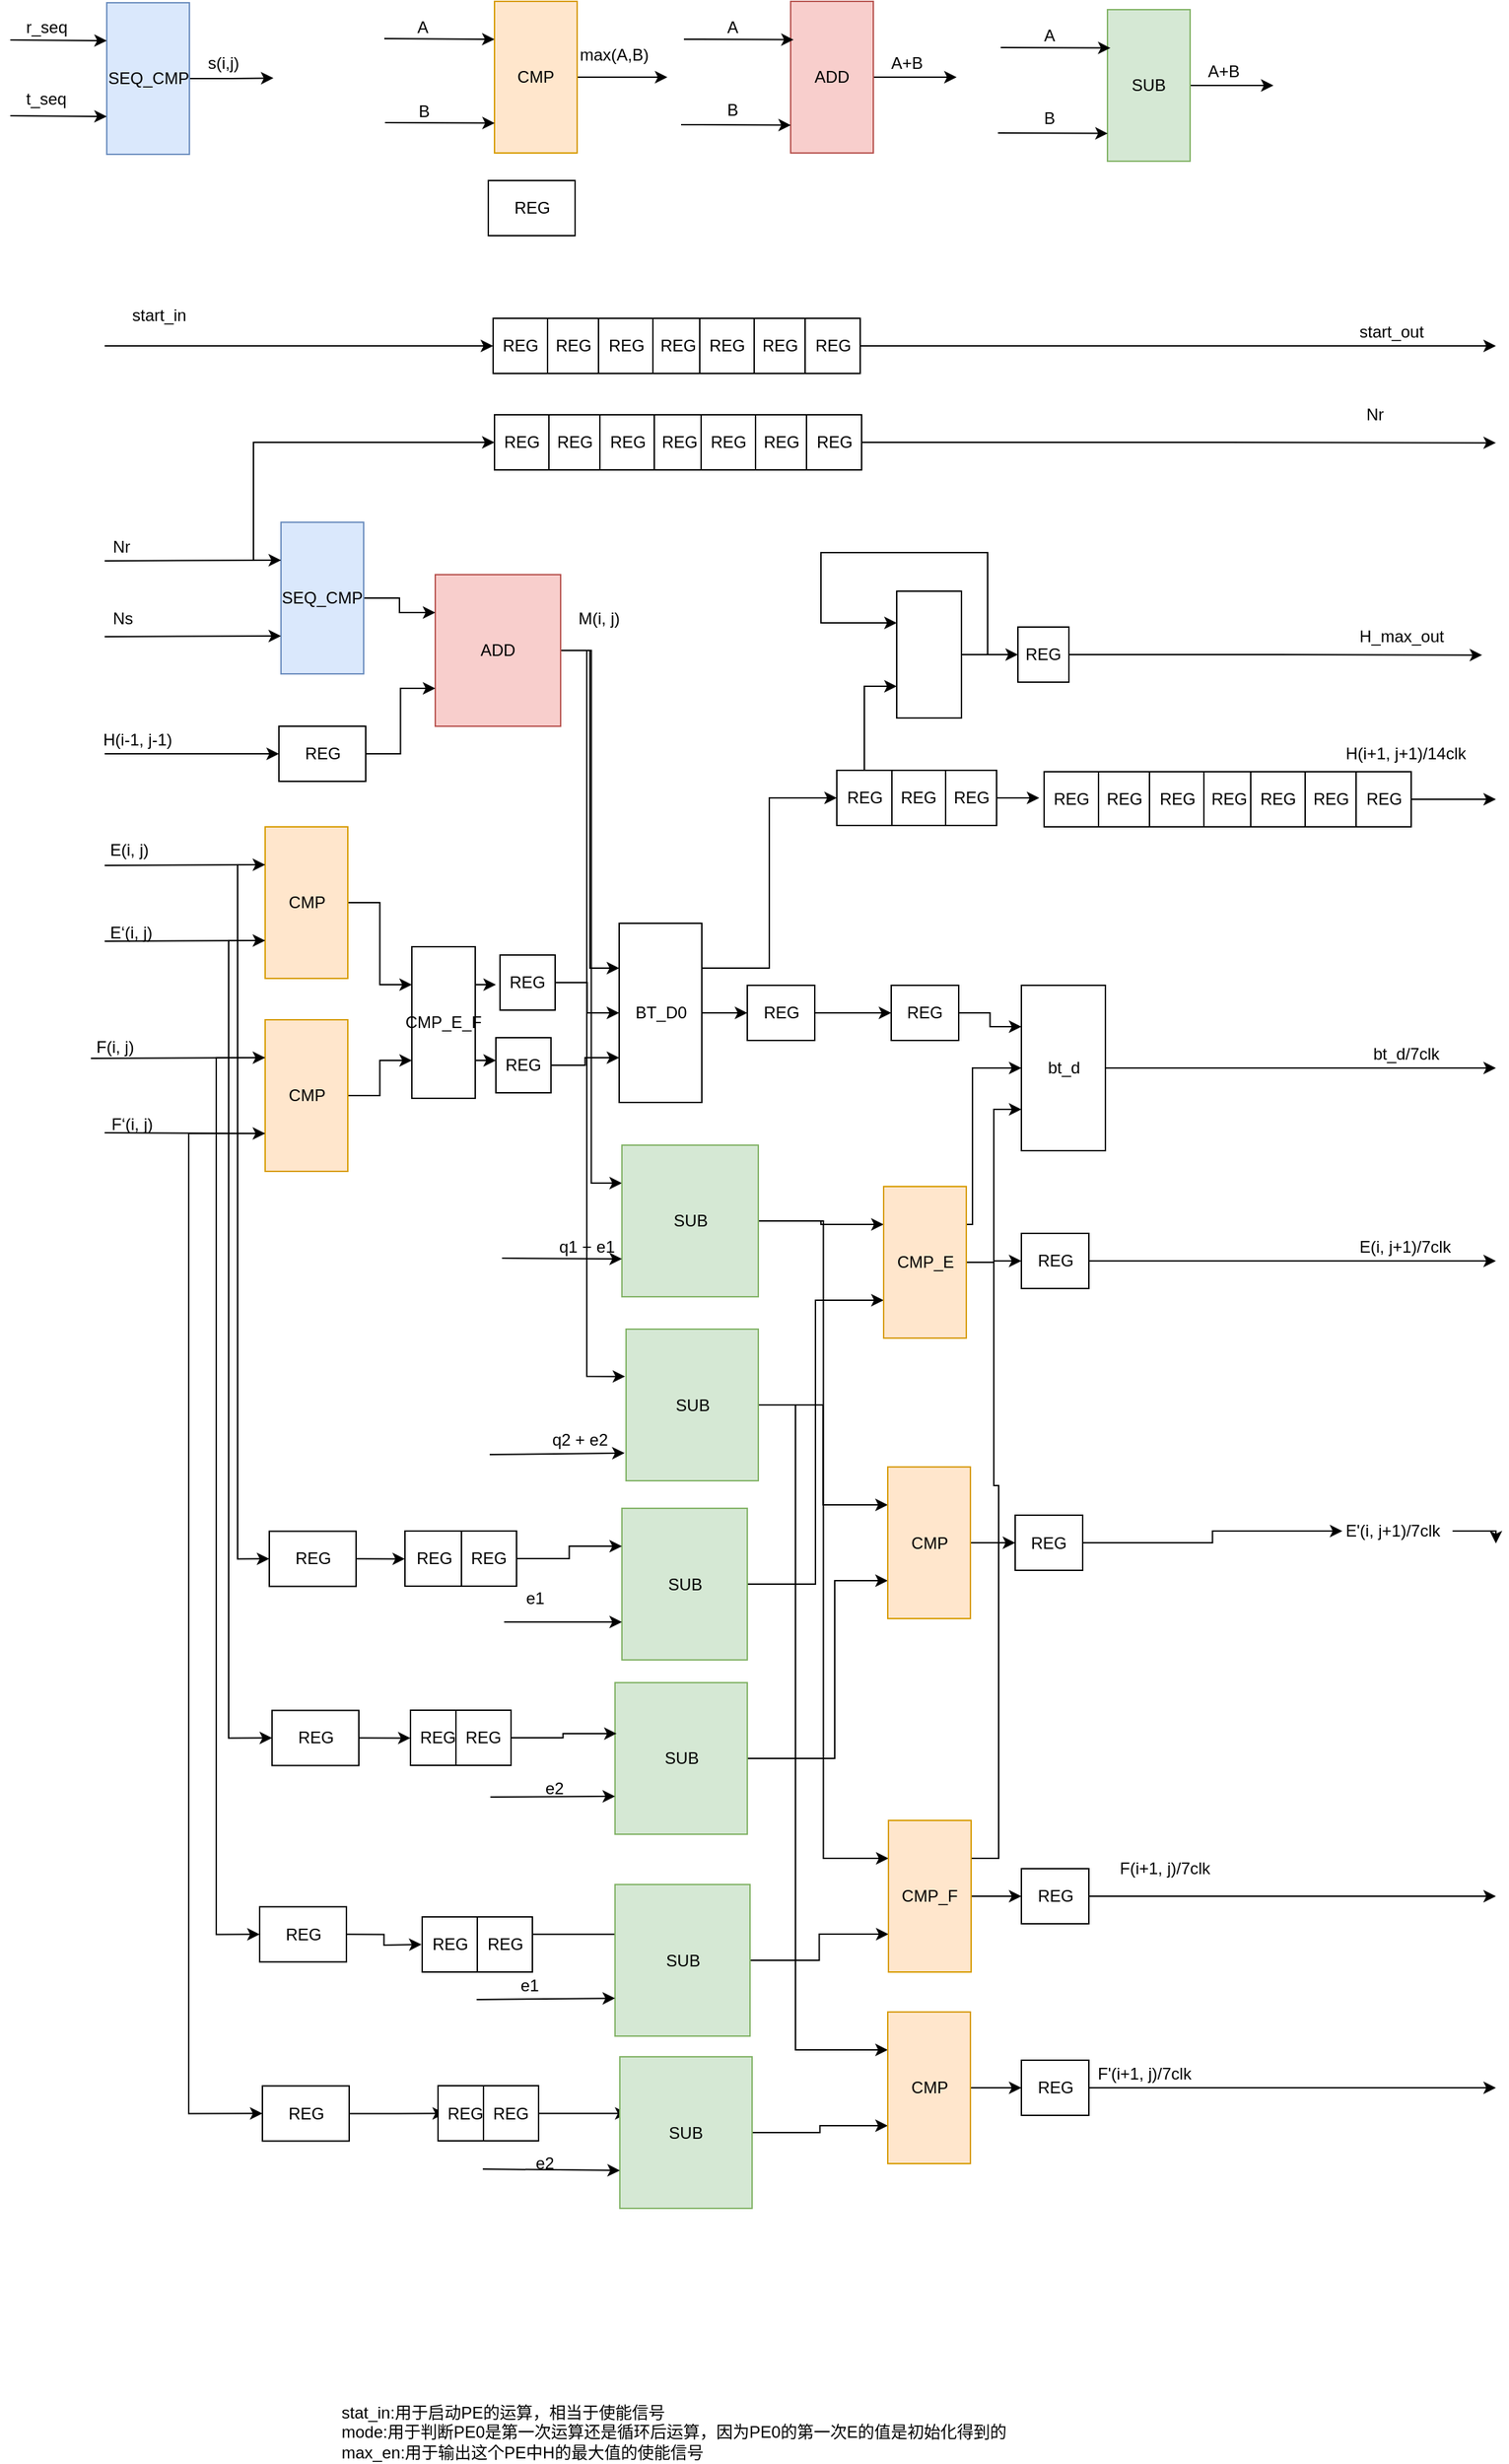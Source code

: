 <mxfile version="10.9.5" type="github"><diagram id="f6wt0uaQSl7KinPUnvBP" name="Page-1"><mxGraphModel dx="3932" dy="3594" grid="1" gridSize="10" guides="1" tooltips="1" connect="1" arrows="1" fold="1" page="1" pageScale="1" pageWidth="850" pageHeight="1100" math="0" shadow="0"><root><mxCell id="0"/><mxCell id="1" parent="0"/><mxCell id="13GFsV9IAtMiXshPnThF-38" style="edgeStyle=orthogonalEdgeStyle;rounded=0;orthogonalLoop=1;jettySize=auto;html=1;exitX=1;exitY=0.5;exitDx=0;exitDy=0;" parent="1" source="13GFsV9IAtMiXshPnThF-1" edge="1"><mxGeometry relative="1" as="geometry"><mxPoint x="-37.5" y="-1784.333" as="targetPoint"/></mxGeometry></mxCell><mxCell id="13GFsV9IAtMiXshPnThF-1" value="SEQ_CMP" style="rounded=0;whiteSpace=wrap;html=1;fillColor=#dae8fc;strokeColor=#6c8ebf;" parent="1" vertex="1"><mxGeometry x="-158.5" y="-1839" width="60" height="110" as="geometry"/></mxCell><mxCell id="13GFsV9IAtMiXshPnThF-22" style="edgeStyle=orthogonalEdgeStyle;rounded=0;orthogonalLoop=1;jettySize=auto;html=1;exitX=1;exitY=0.5;exitDx=0;exitDy=0;" parent="1" source="13GFsV9IAtMiXshPnThF-2" edge="1"><mxGeometry relative="1" as="geometry"><mxPoint x="248.5" y="-1785" as="targetPoint"/></mxGeometry></mxCell><mxCell id="13GFsV9IAtMiXshPnThF-2" value="CMP" style="rounded=0;whiteSpace=wrap;html=1;fillColor=#ffe6cc;strokeColor=#d79b00;" parent="1" vertex="1"><mxGeometry x="123" y="-1840" width="60" height="110" as="geometry"/></mxCell><mxCell id="13GFsV9IAtMiXshPnThF-29" style="edgeStyle=orthogonalEdgeStyle;rounded=0;orthogonalLoop=1;jettySize=auto;html=1;exitX=1;exitY=0.5;exitDx=0;exitDy=0;" parent="1" source="13GFsV9IAtMiXshPnThF-4" edge="1"><mxGeometry relative="1" as="geometry"><mxPoint x="458.5" y="-1785" as="targetPoint"/></mxGeometry></mxCell><mxCell id="13GFsV9IAtMiXshPnThF-4" value="ADD" style="rounded=0;whiteSpace=wrap;html=1;fillColor=#f8cecc;strokeColor=#b85450;" parent="1" vertex="1"><mxGeometry x="338" y="-1840" width="60" height="110" as="geometry"/></mxCell><mxCell id="13GFsV9IAtMiXshPnThF-8" value="t_seq" style="text;html=1;resizable=0;points=[];autosize=1;align=left;verticalAlign=top;spacingTop=-4;" parent="1" vertex="1"><mxGeometry x="-219" y="-1779" width="40" height="20" as="geometry"/></mxCell><mxCell id="13GFsV9IAtMiXshPnThF-10" value="" style="endArrow=classic;html=1;entryX=0;entryY=0.75;entryDx=0;entryDy=0;" parent="1" target="13GFsV9IAtMiXshPnThF-1" edge="1"><mxGeometry width="50" height="50" relative="1" as="geometry"><mxPoint x="-228.5" y="-1757" as="sourcePoint"/><mxPoint x="-248.5" y="-1759" as="targetPoint"/></mxGeometry></mxCell><mxCell id="13GFsV9IAtMiXshPnThF-11" value="" style="endArrow=classic;html=1;entryX=0;entryY=0.25;entryDx=0;entryDy=0;" parent="1" target="13GFsV9IAtMiXshPnThF-1" edge="1"><mxGeometry width="50" height="50" relative="1" as="geometry"><mxPoint x="-228.5" y="-1812" as="sourcePoint"/><mxPoint x="-248.5" y="-1859" as="targetPoint"/></mxGeometry></mxCell><mxCell id="13GFsV9IAtMiXshPnThF-12" value="r_seq" style="text;html=1;resizable=0;points=[];autosize=1;align=left;verticalAlign=top;spacingTop=-4;" parent="1" vertex="1"><mxGeometry x="-219" y="-1831" width="50" height="20" as="geometry"/></mxCell><mxCell id="13GFsV9IAtMiXshPnThF-15" value="s(i,j)" style="text;html=1;resizable=0;points=[];autosize=1;align=left;verticalAlign=top;spacingTop=-4;" parent="1" vertex="1"><mxGeometry x="-87.5" y="-1805" width="40" height="20" as="geometry"/></mxCell><mxCell id="13GFsV9IAtMiXshPnThF-16" value="" style="endArrow=classic;html=1;entryX=0;entryY=0.25;entryDx=0;entryDy=0;" parent="1" target="13GFsV9IAtMiXshPnThF-2" edge="1"><mxGeometry width="50" height="50" relative="1" as="geometry"><mxPoint x="43" y="-1813" as="sourcePoint"/><mxPoint x="63" y="-1840" as="targetPoint"/></mxGeometry></mxCell><mxCell id="13GFsV9IAtMiXshPnThF-17" value="A" style="text;html=1;resizable=0;points=[];autosize=1;align=left;verticalAlign=top;spacingTop=-4;" parent="1" vertex="1"><mxGeometry x="65" y="-1831" width="20" height="20" as="geometry"/></mxCell><mxCell id="13GFsV9IAtMiXshPnThF-19" value="" style="endArrow=classic;html=1;entryX=0;entryY=0.25;entryDx=0;entryDy=0;" parent="1" edge="1"><mxGeometry width="50" height="50" relative="1" as="geometry"><mxPoint x="43.5" y="-1752" as="sourcePoint"/><mxPoint x="123.167" y="-1751.667" as="targetPoint"/></mxGeometry></mxCell><mxCell id="13GFsV9IAtMiXshPnThF-20" value="B" style="text;html=1;resizable=0;points=[];autosize=1;align=left;verticalAlign=top;spacingTop=-4;" parent="1" vertex="1"><mxGeometry x="65.5" y="-1770" width="20" height="20" as="geometry"/></mxCell><mxCell id="13GFsV9IAtMiXshPnThF-23" value="max(A,B)" style="text;html=1;resizable=0;points=[];autosize=1;align=left;verticalAlign=top;spacingTop=-4;" parent="1" vertex="1"><mxGeometry x="183" y="-1811" width="70" height="20" as="geometry"/></mxCell><mxCell id="13GFsV9IAtMiXshPnThF-24" value="" style="endArrow=classic;html=1;entryX=0;entryY=0.25;entryDx=0;entryDy=0;" parent="1" edge="1"><mxGeometry width="50" height="50" relative="1" as="geometry"><mxPoint x="260.5" y="-1812.5" as="sourcePoint"/><mxPoint x="340.167" y="-1812.167" as="targetPoint"/></mxGeometry></mxCell><mxCell id="13GFsV9IAtMiXshPnThF-25" value="A" style="text;html=1;resizable=0;points=[];autosize=1;align=left;verticalAlign=top;spacingTop=-4;" parent="1" vertex="1"><mxGeometry x="290" y="-1831" width="20" height="20" as="geometry"/></mxCell><mxCell id="13GFsV9IAtMiXshPnThF-26" value="" style="endArrow=classic;html=1;entryX=0;entryY=0.25;entryDx=0;entryDy=0;" parent="1" edge="1"><mxGeometry width="50" height="50" relative="1" as="geometry"><mxPoint x="258.5" y="-1750.5" as="sourcePoint"/><mxPoint x="338.167" y="-1750.167" as="targetPoint"/></mxGeometry></mxCell><mxCell id="13GFsV9IAtMiXshPnThF-27" value="B" style="text;html=1;resizable=0;points=[];autosize=1;align=left;verticalAlign=top;spacingTop=-4;" parent="1" vertex="1"><mxGeometry x="290" y="-1771" width="20" height="20" as="geometry"/></mxCell><mxCell id="13GFsV9IAtMiXshPnThF-30" value="A+B" style="text;html=1;resizable=0;points=[];autosize=1;align=left;verticalAlign=top;spacingTop=-4;" parent="1" vertex="1"><mxGeometry x="408.5" y="-1805" width="40" height="20" as="geometry"/></mxCell><mxCell id="13GFsV9IAtMiXshPnThF-41" style="edgeStyle=orthogonalEdgeStyle;rounded=0;orthogonalLoop=1;jettySize=auto;html=1;exitX=1;exitY=0.5;exitDx=0;exitDy=0;" parent="1" source="13GFsV9IAtMiXshPnThF-42" edge="1"><mxGeometry relative="1" as="geometry"><mxPoint x="688.5" y="-1779" as="targetPoint"/></mxGeometry></mxCell><mxCell id="13GFsV9IAtMiXshPnThF-42" value="SUB" style="rounded=0;whiteSpace=wrap;html=1;fillColor=#d5e8d4;strokeColor=#82b366;" parent="1" vertex="1"><mxGeometry x="568" y="-1834" width="60" height="110" as="geometry"/></mxCell><mxCell id="13GFsV9IAtMiXshPnThF-43" value="" style="endArrow=classic;html=1;entryX=0;entryY=0.25;entryDx=0;entryDy=0;" parent="1" edge="1"><mxGeometry width="50" height="50" relative="1" as="geometry"><mxPoint x="490.5" y="-1806.5" as="sourcePoint"/><mxPoint x="570.167" y="-1806.167" as="targetPoint"/></mxGeometry></mxCell><mxCell id="13GFsV9IAtMiXshPnThF-44" value="A" style="text;html=1;resizable=0;points=[];autosize=1;align=left;verticalAlign=top;spacingTop=-4;" parent="1" vertex="1"><mxGeometry x="520" y="-1825" width="20" height="20" as="geometry"/></mxCell><mxCell id="13GFsV9IAtMiXshPnThF-45" value="" style="endArrow=classic;html=1;entryX=0;entryY=0.25;entryDx=0;entryDy=0;" parent="1" edge="1"><mxGeometry width="50" height="50" relative="1" as="geometry"><mxPoint x="488.5" y="-1744.5" as="sourcePoint"/><mxPoint x="568.167" y="-1744.167" as="targetPoint"/></mxGeometry></mxCell><mxCell id="13GFsV9IAtMiXshPnThF-46" value="B" style="text;html=1;resizable=0;points=[];autosize=1;align=left;verticalAlign=top;spacingTop=-4;" parent="1" vertex="1"><mxGeometry x="520" y="-1765" width="20" height="20" as="geometry"/></mxCell><mxCell id="13GFsV9IAtMiXshPnThF-47" value="A+B" style="text;html=1;resizable=0;points=[];autosize=1;align=left;verticalAlign=top;spacingTop=-4;" parent="1" vertex="1"><mxGeometry x="638.5" y="-1799" width="40" height="20" as="geometry"/></mxCell><mxCell id="_WVubDLpLsKy4cnkIQf1-30" style="edgeStyle=orthogonalEdgeStyle;rounded=0;orthogonalLoop=1;jettySize=auto;html=1;exitX=1;exitY=0.5;exitDx=0;exitDy=0;entryX=0;entryY=0.25;entryDx=0;entryDy=0;" edge="1" parent="1" source="13GFsV9IAtMiXshPnThF-50" target="_WVubDLpLsKy4cnkIQf1-22"><mxGeometry relative="1" as="geometry"/></mxCell><mxCell id="_WVubDLpLsKy4cnkIQf1-37" style="edgeStyle=orthogonalEdgeStyle;rounded=0;orthogonalLoop=1;jettySize=auto;html=1;exitX=1;exitY=0.5;exitDx=0;exitDy=0;entryX=0;entryY=0.25;entryDx=0;entryDy=0;" edge="1" parent="1" source="13GFsV9IAtMiXshPnThF-50" target="13GFsV9IAtMiXshPnThF-84"><mxGeometry relative="1" as="geometry"/></mxCell><mxCell id="_WVubDLpLsKy4cnkIQf1-38" style="edgeStyle=orthogonalEdgeStyle;rounded=0;orthogonalLoop=1;jettySize=auto;html=1;exitX=1;exitY=0.5;exitDx=0;exitDy=0;entryX=-0.007;entryY=0.312;entryDx=0;entryDy=0;entryPerimeter=0;" edge="1" parent="1" source="13GFsV9IAtMiXshPnThF-50" target="13GFsV9IAtMiXshPnThF-88"><mxGeometry relative="1" as="geometry"><Array as="points"><mxPoint x="190" y="-1369"/><mxPoint x="190" y="-842"/></Array></mxGeometry></mxCell><mxCell id="13GFsV9IAtMiXshPnThF-50" value="ADD" style="rounded=0;whiteSpace=wrap;html=1;fillColor=#f8cecc;strokeColor=#b85450;" parent="1" vertex="1"><mxGeometry x="80" y="-1424" width="91" height="110" as="geometry"/></mxCell><mxCell id="13GFsV9IAtMiXshPnThF-59" style="edgeStyle=orthogonalEdgeStyle;rounded=0;orthogonalLoop=1;jettySize=auto;html=1;exitX=1;exitY=0.5;exitDx=0;exitDy=0;entryX=0;entryY=0.25;entryDx=0;entryDy=0;" parent="1" source="13GFsV9IAtMiXshPnThF-53" target="13GFsV9IAtMiXshPnThF-50" edge="1"><mxGeometry relative="1" as="geometry"/></mxCell><mxCell id="_WVubDLpLsKy4cnkIQf1-108" style="edgeStyle=orthogonalEdgeStyle;rounded=0;orthogonalLoop=1;jettySize=auto;html=1;exitX=0;exitY=0.25;exitDx=0;exitDy=0;entryX=0;entryY=0.5;entryDx=0;entryDy=0;" edge="1" parent="1" source="13GFsV9IAtMiXshPnThF-53" target="_WVubDLpLsKy4cnkIQf1-109"><mxGeometry relative="1" as="geometry"><mxPoint x="50" y="-1590" as="targetPoint"/></mxGeometry></mxCell><mxCell id="13GFsV9IAtMiXshPnThF-53" value="SEQ_CMP" style="rounded=0;whiteSpace=wrap;html=1;fillColor=#dae8fc;strokeColor=#6c8ebf;" parent="1" vertex="1"><mxGeometry x="-32" y="-1462" width="60" height="110" as="geometry"/></mxCell><mxCell id="13GFsV9IAtMiXshPnThF-54" value="Ns" style="text;html=1;resizable=0;points=[];autosize=1;align=left;verticalAlign=top;spacingTop=-4;" parent="1" vertex="1"><mxGeometry x="-156" y="-1402" width="30" height="20" as="geometry"/></mxCell><mxCell id="13GFsV9IAtMiXshPnThF-55" value="" style="endArrow=classic;html=1;entryX=0;entryY=0.75;entryDx=0;entryDy=0;" parent="1" target="13GFsV9IAtMiXshPnThF-53" edge="1"><mxGeometry width="50" height="50" relative="1" as="geometry"><mxPoint x="-160" y="-1379" as="sourcePoint"/><mxPoint x="-138.5" y="-1382" as="targetPoint"/></mxGeometry></mxCell><mxCell id="13GFsV9IAtMiXshPnThF-56" value="" style="endArrow=classic;html=1;entryX=0;entryY=0.25;entryDx=0;entryDy=0;" parent="1" target="13GFsV9IAtMiXshPnThF-53" edge="1"><mxGeometry width="50" height="50" relative="1" as="geometry"><mxPoint x="-160" y="-1434" as="sourcePoint"/><mxPoint x="-138.5" y="-1482" as="targetPoint"/></mxGeometry></mxCell><mxCell id="13GFsV9IAtMiXshPnThF-57" value="Nr" style="text;html=1;resizable=0;points=[];autosize=1;align=left;verticalAlign=top;spacingTop=-4;" parent="1" vertex="1"><mxGeometry x="-156" y="-1454" width="30" height="20" as="geometry"/></mxCell><mxCell id="13GFsV9IAtMiXshPnThF-60" value="REG" style="rounded=0;whiteSpace=wrap;html=1;" parent="1" vertex="1"><mxGeometry x="118.5" y="-1710" width="63" height="40" as="geometry"/></mxCell><mxCell id="13GFsV9IAtMiXshPnThF-67" style="edgeStyle=orthogonalEdgeStyle;rounded=0;orthogonalLoop=1;jettySize=auto;html=1;exitX=1;exitY=0.5;exitDx=0;exitDy=0;entryX=0;entryY=0.75;entryDx=0;entryDy=0;" parent="1" source="13GFsV9IAtMiXshPnThF-64" target="13GFsV9IAtMiXshPnThF-50" edge="1"><mxGeometry relative="1" as="geometry"/></mxCell><mxCell id="13GFsV9IAtMiXshPnThF-64" value="REG" style="rounded=0;whiteSpace=wrap;html=1;" parent="1" vertex="1"><mxGeometry x="-33.5" y="-1314" width="63" height="40" as="geometry"/></mxCell><mxCell id="13GFsV9IAtMiXshPnThF-65" value="" style="endArrow=classic;html=1;entryX=0;entryY=0.5;entryDx=0;entryDy=0;" parent="1" target="13GFsV9IAtMiXshPnThF-64" edge="1"><mxGeometry width="50" height="50" relative="1" as="geometry"><mxPoint x="-160" y="-1294" as="sourcePoint"/><mxPoint x="-148.5" y="-1304" as="targetPoint"/></mxGeometry></mxCell><mxCell id="13GFsV9IAtMiXshPnThF-66" value="H(i-1, j-1)" style="text;html=1;resizable=0;points=[];autosize=1;align=left;verticalAlign=top;spacingTop=-4;" parent="1" vertex="1"><mxGeometry x="-163.5" y="-1314" width="70" height="20" as="geometry"/></mxCell><mxCell id="_WVubDLpLsKy4cnkIQf1-20" style="edgeStyle=orthogonalEdgeStyle;rounded=0;orthogonalLoop=1;jettySize=auto;html=1;exitX=1;exitY=0.5;exitDx=0;exitDy=0;entryX=0;entryY=0.25;entryDx=0;entryDy=0;" edge="1" parent="1" source="13GFsV9IAtMiXshPnThF-68" target="_WVubDLpLsKy4cnkIQf1-19"><mxGeometry relative="1" as="geometry"/></mxCell><mxCell id="_WVubDLpLsKy4cnkIQf1-98" style="edgeStyle=orthogonalEdgeStyle;rounded=0;orthogonalLoop=1;jettySize=auto;html=1;exitX=0;exitY=0.25;exitDx=0;exitDy=0;entryX=0;entryY=0.5;entryDx=0;entryDy=0;" edge="1" parent="1" source="13GFsV9IAtMiXshPnThF-68" target="13GFsV9IAtMiXshPnThF-92"><mxGeometry relative="1" as="geometry"/></mxCell><mxCell id="_WVubDLpLsKy4cnkIQf1-100" style="edgeStyle=orthogonalEdgeStyle;rounded=0;orthogonalLoop=1;jettySize=auto;html=1;exitX=0;exitY=0.75;exitDx=0;exitDy=0;entryX=0;entryY=0.5;entryDx=0;entryDy=0;" edge="1" parent="1" source="13GFsV9IAtMiXshPnThF-68" target="13GFsV9IAtMiXshPnThF-107"><mxGeometry relative="1" as="geometry"><Array as="points"><mxPoint x="-70" y="-1159"/><mxPoint x="-70" y="-580"/></Array></mxGeometry></mxCell><mxCell id="13GFsV9IAtMiXshPnThF-68" value="CMP" style="rounded=0;whiteSpace=wrap;html=1;fillColor=#ffe6cc;strokeColor=#d79b00;" parent="1" vertex="1"><mxGeometry x="-43.5" y="-1241" width="60" height="110" as="geometry"/></mxCell><mxCell id="13GFsV9IAtMiXshPnThF-70" value="E(i, j)" style="text;html=1;resizable=0;points=[];autosize=1;align=left;verticalAlign=top;spacingTop=-4;" parent="1" vertex="1"><mxGeometry x="-158.5" y="-1234" width="40" height="20" as="geometry"/></mxCell><mxCell id="13GFsV9IAtMiXshPnThF-71" value="" style="endArrow=classic;html=1;entryX=0;entryY=0.75;entryDx=0;entryDy=0;" parent="1" target="13GFsV9IAtMiXshPnThF-68" edge="1"><mxGeometry width="50" height="50" relative="1" as="geometry"><mxPoint x="-160" y="-1158" as="sourcePoint"/><mxPoint x="-140" y="-1161" as="targetPoint"/></mxGeometry></mxCell><mxCell id="13GFsV9IAtMiXshPnThF-72" value="E‘(i, j)" style="text;html=1;resizable=0;points=[];autosize=1;align=left;verticalAlign=top;spacingTop=-4;" parent="1" vertex="1"><mxGeometry x="-158.5" y="-1174" width="50" height="20" as="geometry"/></mxCell><mxCell id="_WVubDLpLsKy4cnkIQf1-21" style="edgeStyle=orthogonalEdgeStyle;rounded=0;orthogonalLoop=1;jettySize=auto;html=1;exitX=1;exitY=0.5;exitDx=0;exitDy=0;entryX=0;entryY=0.75;entryDx=0;entryDy=0;" edge="1" parent="1" source="13GFsV9IAtMiXshPnThF-73" target="_WVubDLpLsKy4cnkIQf1-19"><mxGeometry relative="1" as="geometry"/></mxCell><mxCell id="_WVubDLpLsKy4cnkIQf1-101" style="edgeStyle=orthogonalEdgeStyle;rounded=0;orthogonalLoop=1;jettySize=auto;html=1;exitX=0;exitY=0.25;exitDx=0;exitDy=0;entryX=0;entryY=0.5;entryDx=0;entryDy=0;" edge="1" parent="1" source="13GFsV9IAtMiXshPnThF-73" target="13GFsV9IAtMiXshPnThF-135"><mxGeometry relative="1" as="geometry"><Array as="points"><mxPoint x="-79" y="-1073"/><mxPoint x="-79" y="-438"/></Array></mxGeometry></mxCell><mxCell id="_WVubDLpLsKy4cnkIQf1-103" style="edgeStyle=orthogonalEdgeStyle;rounded=0;orthogonalLoop=1;jettySize=auto;html=1;exitX=0;exitY=0.75;exitDx=0;exitDy=0;entryX=0;entryY=0.5;entryDx=0;entryDy=0;" edge="1" parent="1" source="13GFsV9IAtMiXshPnThF-73" target="13GFsV9IAtMiXshPnThF-144"><mxGeometry relative="1" as="geometry"><Array as="points"><mxPoint x="-99" y="-1019"/><mxPoint x="-99" y="-307"/></Array></mxGeometry></mxCell><mxCell id="13GFsV9IAtMiXshPnThF-73" value="CMP" style="rounded=0;whiteSpace=wrap;html=1;fillColor=#ffe6cc;strokeColor=#d79b00;" parent="1" vertex="1"><mxGeometry x="-43.5" y="-1101" width="60" height="110" as="geometry"/></mxCell><mxCell id="13GFsV9IAtMiXshPnThF-75" value="F(i, j)" style="text;html=1;resizable=0;points=[];autosize=1;align=left;verticalAlign=top;spacingTop=-4;" parent="1" vertex="1"><mxGeometry x="-168.5" y="-1091" width="40" height="20" as="geometry"/></mxCell><mxCell id="13GFsV9IAtMiXshPnThF-76" value="" style="endArrow=classic;html=1;entryX=0;entryY=0.75;entryDx=0;entryDy=0;" parent="1" target="13GFsV9IAtMiXshPnThF-73" edge="1"><mxGeometry width="50" height="50" relative="1" as="geometry"><mxPoint x="-160" y="-1019" as="sourcePoint"/><mxPoint x="-143.5" y="-1021" as="targetPoint"/></mxGeometry></mxCell><mxCell id="13GFsV9IAtMiXshPnThF-77" value="F‘(i, j)" style="text;html=1;resizable=0;points=[];autosize=1;align=left;verticalAlign=top;spacingTop=-4;" parent="1" vertex="1"><mxGeometry x="-157.5" y="-1035" width="50" height="20" as="geometry"/></mxCell><mxCell id="_WVubDLpLsKy4cnkIQf1-66" style="edgeStyle=orthogonalEdgeStyle;rounded=0;orthogonalLoop=1;jettySize=auto;html=1;exitX=1;exitY=0.5;exitDx=0;exitDy=0;entryX=0;entryY=0.25;entryDx=0;entryDy=0;" edge="1" parent="1" source="13GFsV9IAtMiXshPnThF-84" target="13GFsV9IAtMiXshPnThF-118"><mxGeometry relative="1" as="geometry"/></mxCell><mxCell id="_WVubDLpLsKy4cnkIQf1-70" style="edgeStyle=orthogonalEdgeStyle;rounded=0;orthogonalLoop=1;jettySize=auto;html=1;exitX=1;exitY=0.5;exitDx=0;exitDy=0;entryX=0;entryY=0.25;entryDx=0;entryDy=0;" edge="1" parent="1" source="13GFsV9IAtMiXshPnThF-84" target="13GFsV9IAtMiXshPnThF-154"><mxGeometry relative="1" as="geometry"/></mxCell><mxCell id="13GFsV9IAtMiXshPnThF-84" value="SUB" style="rounded=0;whiteSpace=wrap;html=1;fillColor=#d5e8d4;strokeColor=#82b366;" parent="1" vertex="1"><mxGeometry x="215.5" y="-1010" width="99" height="110" as="geometry"/></mxCell><mxCell id="13GFsV9IAtMiXshPnThF-86" value="" style="endArrow=classic;html=1;entryX=0;entryY=0.75;entryDx=0;entryDy=0;" parent="1" target="13GFsV9IAtMiXshPnThF-84" edge="1"><mxGeometry width="50" height="50" relative="1" as="geometry"><mxPoint x="128.5" y="-928" as="sourcePoint"/><mxPoint x="48.5" y="-856" as="targetPoint"/></mxGeometry></mxCell><mxCell id="13GFsV9IAtMiXshPnThF-87" value="q1 + e1" style="text;html=1;resizable=0;points=[];autosize=1;align=left;verticalAlign=top;spacingTop=-4;" parent="1" vertex="1"><mxGeometry x="168" y="-946" width="60" height="20" as="geometry"/></mxCell><mxCell id="13GFsV9IAtMiXshPnThF-158" style="edgeStyle=orthogonalEdgeStyle;rounded=0;orthogonalLoop=1;jettySize=auto;html=1;entryX=0;entryY=0.25;entryDx=0;entryDy=0;" parent="1" source="13GFsV9IAtMiXshPnThF-88" target="13GFsV9IAtMiXshPnThF-155" edge="1"><mxGeometry relative="1" as="geometry"><Array as="points"><mxPoint x="341.5" y="-821.5"/><mxPoint x="341.5" y="-353.5"/></Array></mxGeometry></mxCell><mxCell id="_WVubDLpLsKy4cnkIQf1-71" style="edgeStyle=orthogonalEdgeStyle;rounded=0;orthogonalLoop=1;jettySize=auto;html=1;exitX=1;exitY=0.5;exitDx=0;exitDy=0;entryX=0;entryY=0.25;entryDx=0;entryDy=0;" edge="1" parent="1" source="13GFsV9IAtMiXshPnThF-88" target="13GFsV9IAtMiXshPnThF-124"><mxGeometry relative="1" as="geometry"/></mxCell><mxCell id="13GFsV9IAtMiXshPnThF-88" value="SUB" style="rounded=0;whiteSpace=wrap;html=1;fillColor=#d5e8d4;strokeColor=#82b366;" parent="1" vertex="1"><mxGeometry x="218.5" y="-876.5" width="96" height="110" as="geometry"/></mxCell><mxCell id="13GFsV9IAtMiXshPnThF-90" value="" style="endArrow=classic;html=1;entryX=-0.011;entryY=0.817;entryDx=0;entryDy=0;entryPerimeter=0;" parent="1" target="13GFsV9IAtMiXshPnThF-88" edge="1"><mxGeometry width="50" height="50" relative="1" as="geometry"><mxPoint x="119.5" y="-785.5" as="sourcePoint"/><mxPoint x="221.5" y="-786.5" as="targetPoint"/></mxGeometry></mxCell><mxCell id="13GFsV9IAtMiXshPnThF-91" value="q2 + e2&lt;br&gt;" style="text;html=1;resizable=0;points=[];autosize=1;align=left;verticalAlign=top;spacingTop=-4;" parent="1" vertex="1"><mxGeometry x="163" y="-806.5" width="60" height="20" as="geometry"/></mxCell><mxCell id="_WVubDLpLsKy4cnkIQf1-43" style="edgeStyle=orthogonalEdgeStyle;rounded=0;orthogonalLoop=1;jettySize=auto;html=1;exitX=1;exitY=0.5;exitDx=0;exitDy=0;entryX=0;entryY=0.5;entryDx=0;entryDy=0;" edge="1" parent="1" source="13GFsV9IAtMiXshPnThF-92" target="13GFsV9IAtMiXshPnThF-197"><mxGeometry relative="1" as="geometry"/></mxCell><mxCell id="13GFsV9IAtMiXshPnThF-92" value="REG" style="rounded=0;whiteSpace=wrap;html=1;" parent="1" vertex="1"><mxGeometry x="-40.5" y="-729.833" width="63" height="40" as="geometry"/></mxCell><mxCell id="_WVubDLpLsKy4cnkIQf1-63" style="edgeStyle=orthogonalEdgeStyle;rounded=0;orthogonalLoop=1;jettySize=auto;html=1;exitX=1;exitY=0.5;exitDx=0;exitDy=0;entryX=0;entryY=0.75;entryDx=0;entryDy=0;" edge="1" parent="1" source="13GFsV9IAtMiXshPnThF-100" target="13GFsV9IAtMiXshPnThF-118"><mxGeometry relative="1" as="geometry"/></mxCell><mxCell id="13GFsV9IAtMiXshPnThF-100" value="SUB" style="rounded=0;whiteSpace=wrap;html=1;fillColor=#d5e8d4;strokeColor=#82b366;" parent="1" vertex="1"><mxGeometry x="215.5" y="-746.5" width="91" height="110" as="geometry"/></mxCell><mxCell id="13GFsV9IAtMiXshPnThF-103" value="e1" style="text;html=1;resizable=0;points=[];autosize=1;align=left;verticalAlign=top;spacingTop=-4;" parent="1" vertex="1"><mxGeometry x="144" y="-691.5" width="30" height="20" as="geometry"/></mxCell><mxCell id="_WVubDLpLsKy4cnkIQf1-42" style="edgeStyle=orthogonalEdgeStyle;rounded=0;orthogonalLoop=1;jettySize=auto;html=1;exitX=1;exitY=0.5;exitDx=0;exitDy=0;entryX=0;entryY=0.5;entryDx=0;entryDy=0;" edge="1" parent="1" source="13GFsV9IAtMiXshPnThF-107" target="13GFsV9IAtMiXshPnThF-200"><mxGeometry relative="1" as="geometry"/></mxCell><mxCell id="13GFsV9IAtMiXshPnThF-107" value="REG" style="rounded=0;whiteSpace=wrap;html=1;" parent="1" vertex="1"><mxGeometry x="-38.5" y="-599.833" width="63" height="40" as="geometry"/></mxCell><mxCell id="_WVubDLpLsKy4cnkIQf1-65" style="edgeStyle=orthogonalEdgeStyle;rounded=0;orthogonalLoop=1;jettySize=auto;html=1;exitX=1;exitY=0.5;exitDx=0;exitDy=0;entryX=0;entryY=0.75;entryDx=0;entryDy=0;" edge="1" parent="1" source="13GFsV9IAtMiXshPnThF-113" target="13GFsV9IAtMiXshPnThF-124"><mxGeometry relative="1" as="geometry"><Array as="points"><mxPoint x="370" y="-565"/><mxPoint x="370" y="-694"/></Array></mxGeometry></mxCell><mxCell id="13GFsV9IAtMiXshPnThF-113" value="SUB" style="rounded=0;whiteSpace=wrap;html=1;fillColor=#d5e8d4;strokeColor=#82b366;" parent="1" vertex="1"><mxGeometry x="210.5" y="-620" width="96" height="110" as="geometry"/></mxCell><mxCell id="13GFsV9IAtMiXshPnThF-116" value="e2" style="text;html=1;resizable=0;points=[];autosize=1;align=left;verticalAlign=top;spacingTop=-4;" parent="1" vertex="1"><mxGeometry x="158" y="-553.5" width="30" height="20" as="geometry"/></mxCell><mxCell id="_WVubDLpLsKy4cnkIQf1-74" style="edgeStyle=orthogonalEdgeStyle;rounded=0;orthogonalLoop=1;jettySize=auto;html=1;exitX=1;exitY=0.5;exitDx=0;exitDy=0;entryX=0;entryY=0.5;entryDx=0;entryDy=0;" edge="1" parent="1" source="13GFsV9IAtMiXshPnThF-118" target="_WVubDLpLsKy4cnkIQf1-62"><mxGeometry relative="1" as="geometry"/></mxCell><mxCell id="_WVubDLpLsKy4cnkIQf1-91" style="edgeStyle=orthogonalEdgeStyle;rounded=0;orthogonalLoop=1;jettySize=auto;html=1;exitX=1;exitY=0.25;exitDx=0;exitDy=0;entryX=0;entryY=0.5;entryDx=0;entryDy=0;" edge="1" parent="1" source="13GFsV9IAtMiXshPnThF-118" target="_WVubDLpLsKy4cnkIQf1-86"><mxGeometry relative="1" as="geometry"><Array as="points"><mxPoint x="470" y="-952"/><mxPoint x="470" y="-1066"/></Array></mxGeometry></mxCell><mxCell id="13GFsV9IAtMiXshPnThF-118" value="CMP_E" style="rounded=0;whiteSpace=wrap;html=1;fillColor=#ffe6cc;strokeColor=#d79b00;" parent="1" vertex="1"><mxGeometry x="405.5" y="-980" width="60" height="110" as="geometry"/></mxCell><mxCell id="_WVubDLpLsKy4cnkIQf1-92" style="edgeStyle=orthogonalEdgeStyle;rounded=0;orthogonalLoop=1;jettySize=auto;html=1;exitX=1;exitY=0.5;exitDx=0;exitDy=0;entryX=0;entryY=0.5;entryDx=0;entryDy=0;" edge="1" parent="1" source="13GFsV9IAtMiXshPnThF-124" target="_WVubDLpLsKy4cnkIQf1-72"><mxGeometry relative="1" as="geometry"/></mxCell><mxCell id="13GFsV9IAtMiXshPnThF-124" value="CMP" style="rounded=0;whiteSpace=wrap;html=1;fillColor=#ffe6cc;strokeColor=#d79b00;" parent="1" vertex="1"><mxGeometry x="408.5" y="-776.5" width="60" height="110" as="geometry"/></mxCell><mxCell id="13GFsV9IAtMiXshPnThF-130" value="E(i, j+1)/7clk" style="text;html=1;resizable=0;points=[];autosize=1;align=left;verticalAlign=top;spacingTop=-4;" parent="1" vertex="1"><mxGeometry x="748.5" y="-946" width="80" height="20" as="geometry"/></mxCell><mxCell id="_WVubDLpLsKy4cnkIQf1-160" style="edgeStyle=orthogonalEdgeStyle;rounded=0;orthogonalLoop=1;jettySize=auto;html=1;exitX=1;exitY=0.5;exitDx=0;exitDy=0;" edge="1" parent="1" source="13GFsV9IAtMiXshPnThF-135"><mxGeometry relative="1" as="geometry"><mxPoint x="70.0" y="-430" as="targetPoint"/></mxGeometry></mxCell><mxCell id="13GFsV9IAtMiXshPnThF-135" value="REG" style="rounded=0;whiteSpace=wrap;html=1;" parent="1" vertex="1"><mxGeometry x="-47.5" y="-457.333" width="63" height="40" as="geometry"/></mxCell><mxCell id="13GFsV9IAtMiXshPnThF-136" value="" style="edgeStyle=orthogonalEdgeStyle;rounded=0;orthogonalLoop=1;jettySize=auto;html=1;" parent="1" edge="1"><mxGeometry relative="1" as="geometry"><mxPoint x="147" y="-437.333" as="sourcePoint"/><mxPoint x="220" y="-437.333" as="targetPoint"/></mxGeometry></mxCell><mxCell id="13GFsV9IAtMiXshPnThF-156" style="edgeStyle=orthogonalEdgeStyle;rounded=0;orthogonalLoop=1;jettySize=auto;html=1;exitX=1;exitY=0.5;exitDx=0;exitDy=0;entryX=0;entryY=0.75;entryDx=0;entryDy=0;" parent="1" source="13GFsV9IAtMiXshPnThF-140" target="13GFsV9IAtMiXshPnThF-154" edge="1"><mxGeometry relative="1" as="geometry"/></mxCell><mxCell id="13GFsV9IAtMiXshPnThF-140" value="SUB" style="rounded=0;whiteSpace=wrap;html=1;fillColor=#d5e8d4;strokeColor=#82b366;" parent="1" vertex="1"><mxGeometry x="210.5" y="-473.5" width="98" height="110" as="geometry"/></mxCell><mxCell id="13GFsV9IAtMiXshPnThF-142" value="e1" style="text;html=1;resizable=0;points=[];autosize=1;align=left;verticalAlign=top;spacingTop=-4;" parent="1" vertex="1"><mxGeometry x="140" y="-410" width="30" height="20" as="geometry"/></mxCell><mxCell id="13GFsV9IAtMiXshPnThF-143" value="" style="edgeStyle=orthogonalEdgeStyle;rounded=0;orthogonalLoop=1;jettySize=auto;html=1;" parent="1" source="13GFsV9IAtMiXshPnThF-144" edge="1"><mxGeometry relative="1" as="geometry"><mxPoint x="87" y="-307.333" as="targetPoint"/></mxGeometry></mxCell><mxCell id="13GFsV9IAtMiXshPnThF-144" value="REG" style="rounded=0;whiteSpace=wrap;html=1;" parent="1" vertex="1"><mxGeometry x="-45.5" y="-327.333" width="63" height="40" as="geometry"/></mxCell><mxCell id="13GFsV9IAtMiXshPnThF-145" value="" style="edgeStyle=orthogonalEdgeStyle;rounded=0;orthogonalLoop=1;jettySize=auto;html=1;" parent="1" edge="1"><mxGeometry relative="1" as="geometry"><mxPoint x="150" y="-307.333" as="sourcePoint"/><mxPoint x="219.5" y="-307.333" as="targetPoint"/></mxGeometry></mxCell><mxCell id="13GFsV9IAtMiXshPnThF-159" style="edgeStyle=orthogonalEdgeStyle;rounded=0;orthogonalLoop=1;jettySize=auto;html=1;exitX=1;exitY=0.5;exitDx=0;exitDy=0;entryX=0;entryY=0.75;entryDx=0;entryDy=0;" parent="1" source="13GFsV9IAtMiXshPnThF-149" target="13GFsV9IAtMiXshPnThF-155" edge="1"><mxGeometry relative="1" as="geometry"/></mxCell><mxCell id="13GFsV9IAtMiXshPnThF-149" value="SUB" style="rounded=0;whiteSpace=wrap;html=1;fillColor=#d5e8d4;strokeColor=#82b366;" parent="1" vertex="1"><mxGeometry x="214" y="-348.5" width="96" height="110" as="geometry"/></mxCell><mxCell id="13GFsV9IAtMiXshPnThF-150" value="" style="endArrow=classic;html=1;entryX=0;entryY=0.75;entryDx=0;entryDy=0;" parent="1" target="13GFsV9IAtMiXshPnThF-149" edge="1"><mxGeometry width="50" height="50" relative="1" as="geometry"><mxPoint x="114.5" y="-267" as="sourcePoint"/><mxPoint x="74.5" y="-244" as="targetPoint"/></mxGeometry></mxCell><mxCell id="13GFsV9IAtMiXshPnThF-151" value="e2" style="text;html=1;resizable=0;points=[];autosize=1;align=left;verticalAlign=top;spacingTop=-4;" parent="1" vertex="1"><mxGeometry x="151" y="-281" width="30" height="20" as="geometry"/></mxCell><mxCell id="_WVubDLpLsKy4cnkIQf1-81" style="edgeStyle=orthogonalEdgeStyle;rounded=0;orthogonalLoop=1;jettySize=auto;html=1;exitX=1;exitY=0.5;exitDx=0;exitDy=0;entryX=0;entryY=0.5;entryDx=0;entryDy=0;" edge="1" parent="1" source="13GFsV9IAtMiXshPnThF-154" target="_WVubDLpLsKy4cnkIQf1-75"><mxGeometry relative="1" as="geometry"/></mxCell><mxCell id="_WVubDLpLsKy4cnkIQf1-90" style="edgeStyle=orthogonalEdgeStyle;rounded=0;orthogonalLoop=1;jettySize=auto;html=1;exitX=1;exitY=0.25;exitDx=0;exitDy=0;entryX=0;entryY=0.75;entryDx=0;entryDy=0;" edge="1" parent="1" source="13GFsV9IAtMiXshPnThF-154" target="_WVubDLpLsKy4cnkIQf1-86"><mxGeometry relative="1" as="geometry"/></mxCell><mxCell id="13GFsV9IAtMiXshPnThF-154" value="CMP_F" style="rounded=0;whiteSpace=wrap;html=1;fillColor=#ffe6cc;strokeColor=#d79b00;" parent="1" vertex="1"><mxGeometry x="409" y="-520" width="60" height="110" as="geometry"/></mxCell><mxCell id="_WVubDLpLsKy4cnkIQf1-78" style="edgeStyle=orthogonalEdgeStyle;rounded=0;orthogonalLoop=1;jettySize=auto;html=1;exitX=1;exitY=0.5;exitDx=0;exitDy=0;" edge="1" parent="1" source="13GFsV9IAtMiXshPnThF-155" target="_WVubDLpLsKy4cnkIQf1-76"><mxGeometry relative="1" as="geometry"/></mxCell><mxCell id="13GFsV9IAtMiXshPnThF-155" value="CMP" style="rounded=0;whiteSpace=wrap;html=1;fillColor=#ffe6cc;strokeColor=#d79b00;" parent="1" vertex="1"><mxGeometry x="408.5" y="-381" width="60" height="110" as="geometry"/></mxCell><mxCell id="13GFsV9IAtMiXshPnThF-162" value="F(i+1, j)/7clk" style="text;html=1;resizable=0;points=[];autosize=1;align=left;verticalAlign=top;spacingTop=-4;" parent="1" vertex="1"><mxGeometry x="574.5" y="-495" width="80" height="20" as="geometry"/></mxCell><mxCell id="13GFsV9IAtMiXshPnThF-165" value="REG" style="rounded=0;whiteSpace=wrap;html=1;" parent="1" vertex="1"><mxGeometry x="522" y="-1281" width="40" height="40" as="geometry"/></mxCell><mxCell id="13GFsV9IAtMiXshPnThF-166" value="REG" style="rounded=0;whiteSpace=wrap;html=1;" parent="1" vertex="1"><mxGeometry x="561.5" y="-1281" width="37" height="40" as="geometry"/></mxCell><mxCell id="13GFsV9IAtMiXshPnThF-167" value="REG" style="rounded=0;whiteSpace=wrap;html=1;" parent="1" vertex="1"><mxGeometry x="598.5" y="-1281" width="40" height="40" as="geometry"/></mxCell><mxCell id="13GFsV9IAtMiXshPnThF-168" value="REG" style="rounded=0;whiteSpace=wrap;html=1;" parent="1" vertex="1"><mxGeometry x="638" y="-1281" width="37" height="40" as="geometry"/></mxCell><mxCell id="13GFsV9IAtMiXshPnThF-169" value="REG" style="rounded=0;whiteSpace=wrap;html=1;" parent="1" vertex="1"><mxGeometry x="672" y="-1281" width="40" height="40" as="geometry"/></mxCell><mxCell id="13GFsV9IAtMiXshPnThF-170" value="REG" style="rounded=0;whiteSpace=wrap;html=1;" parent="1" vertex="1"><mxGeometry x="711.5" y="-1281" width="37" height="40" as="geometry"/></mxCell><mxCell id="_WVubDLpLsKy4cnkIQf1-95" style="edgeStyle=orthogonalEdgeStyle;rounded=0;orthogonalLoop=1;jettySize=auto;html=1;exitX=1;exitY=0.5;exitDx=0;exitDy=0;" edge="1" parent="1" source="13GFsV9IAtMiXshPnThF-171"><mxGeometry relative="1" as="geometry"><mxPoint x="850" y="-1261" as="targetPoint"/></mxGeometry></mxCell><mxCell id="13GFsV9IAtMiXshPnThF-171" value="REG" style="rounded=0;whiteSpace=wrap;html=1;" parent="1" vertex="1"><mxGeometry x="748.5" y="-1281" width="40" height="40" as="geometry"/></mxCell><mxCell id="13GFsV9IAtMiXshPnThF-175" value="H(i+1, j+1)/14clk" style="text;html=1;resizable=0;points=[];autosize=1;align=left;verticalAlign=top;spacingTop=-4;" parent="1" vertex="1"><mxGeometry x="738.5" y="-1304" width="100" height="20" as="geometry"/></mxCell><mxCell id="13GFsV9IAtMiXshPnThF-191" value="F'(i+1, j)/7clk" style="text;html=1;resizable=0;points=[];autosize=1;align=left;verticalAlign=top;spacingTop=-4;" parent="1" vertex="1"><mxGeometry x="558.5" y="-346" width="80" height="20" as="geometry"/></mxCell><mxCell id="13GFsV9IAtMiXshPnThF-197" value="REG" style="rounded=0;whiteSpace=wrap;html=1;" parent="1" vertex="1"><mxGeometry x="58" y="-730" width="43" height="40" as="geometry"/></mxCell><mxCell id="_WVubDLpLsKy4cnkIQf1-44" style="edgeStyle=orthogonalEdgeStyle;rounded=0;orthogonalLoop=1;jettySize=auto;html=1;exitX=1;exitY=0.5;exitDx=0;exitDy=0;entryX=0;entryY=0.25;entryDx=0;entryDy=0;" edge="1" parent="1" source="13GFsV9IAtMiXshPnThF-198" target="13GFsV9IAtMiXshPnThF-100"><mxGeometry relative="1" as="geometry"/></mxCell><mxCell id="13GFsV9IAtMiXshPnThF-198" value="REG" style="rounded=0;whiteSpace=wrap;html=1;" parent="1" vertex="1"><mxGeometry x="99" y="-730" width="40" height="40" as="geometry"/></mxCell><mxCell id="13GFsV9IAtMiXshPnThF-200" value="REG" style="rounded=0;whiteSpace=wrap;html=1;" parent="1" vertex="1"><mxGeometry x="62" y="-600" width="40" height="40" as="geometry"/></mxCell><mxCell id="_WVubDLpLsKy4cnkIQf1-46" style="edgeStyle=orthogonalEdgeStyle;rounded=0;orthogonalLoop=1;jettySize=auto;html=1;exitX=1;exitY=0.5;exitDx=0;exitDy=0;entryX=0.012;entryY=0.336;entryDx=0;entryDy=0;entryPerimeter=0;" edge="1" parent="1" source="13GFsV9IAtMiXshPnThF-201" target="13GFsV9IAtMiXshPnThF-113"><mxGeometry relative="1" as="geometry"/></mxCell><mxCell id="13GFsV9IAtMiXshPnThF-201" value="REG" style="rounded=0;whiteSpace=wrap;html=1;" parent="1" vertex="1"><mxGeometry x="95" y="-600" width="40" height="40" as="geometry"/></mxCell><mxCell id="13GFsV9IAtMiXshPnThF-202" value="REG" style="rounded=0;whiteSpace=wrap;html=1;" parent="1" vertex="1"><mxGeometry x="70.5" y="-450" width="40" height="40" as="geometry"/></mxCell><mxCell id="13GFsV9IAtMiXshPnThF-203" value="REG" style="rounded=0;whiteSpace=wrap;html=1;" parent="1" vertex="1"><mxGeometry x="110.5" y="-450" width="40" height="40" as="geometry"/></mxCell><mxCell id="13GFsV9IAtMiXshPnThF-204" value="REG" style="rounded=0;whiteSpace=wrap;html=1;" parent="1" vertex="1"><mxGeometry x="82" y="-327.5" width="40" height="40" as="geometry"/></mxCell><mxCell id="13GFsV9IAtMiXshPnThF-205" value="REG" style="rounded=0;whiteSpace=wrap;html=1;" parent="1" vertex="1"><mxGeometry x="115" y="-327.5" width="40" height="40" as="geometry"/></mxCell><mxCell id="13GFsV9IAtMiXshPnThF-210" value="REG" style="rounded=0;whiteSpace=wrap;html=1;" parent="1" vertex="1"><mxGeometry x="411" y="-1282" width="40" height="40" as="geometry"/></mxCell><mxCell id="13GFsV9IAtMiXshPnThF-214" style="edgeStyle=orthogonalEdgeStyle;rounded=0;orthogonalLoop=1;jettySize=auto;html=1;exitX=1;exitY=0.5;exitDx=0;exitDy=0;" parent="1" source="13GFsV9IAtMiXshPnThF-211" edge="1"><mxGeometry relative="1" as="geometry"><mxPoint x="518.5" y="-1262" as="targetPoint"/></mxGeometry></mxCell><mxCell id="13GFsV9IAtMiXshPnThF-211" value="REG" style="rounded=0;whiteSpace=wrap;html=1;" parent="1" vertex="1"><mxGeometry x="450.5" y="-1282" width="37" height="40" as="geometry"/></mxCell><mxCell id="_WVubDLpLsKy4cnkIQf1-1" value="M(i, j)" style="text;html=1;resizable=0;points=[];autosize=1;align=left;verticalAlign=top;spacingTop=-4;" vertex="1" parent="1"><mxGeometry x="181.5" y="-1402" width="50" height="20" as="geometry"/></mxCell><mxCell id="_WVubDLpLsKy4cnkIQf1-17" style="edgeStyle=orthogonalEdgeStyle;rounded=0;orthogonalLoop=1;jettySize=auto;html=1;exitX=1;exitY=0.75;exitDx=0;exitDy=0;entryX=0;entryY=0.5;entryDx=0;entryDy=0;" edge="1" parent="1" target="13GFsV9IAtMiXshPnThF-176"><mxGeometry relative="1" as="geometry"><mxPoint x="260" y="-1449.667" as="sourcePoint"/></mxGeometry></mxCell><mxCell id="_WVubDLpLsKy4cnkIQf1-18" style="edgeStyle=orthogonalEdgeStyle;rounded=0;orthogonalLoop=1;jettySize=auto;html=1;exitX=1;exitY=0.5;exitDx=0;exitDy=0;entryX=0;entryY=0.75;entryDx=0;entryDy=0;" edge="1" parent="1" source="_WVubDLpLsKy4cnkIQf1-14"><mxGeometry relative="1" as="geometry"><mxPoint x="344.167" y="-1429.667" as="targetPoint"/></mxGeometry></mxCell><mxCell id="_WVubDLpLsKy4cnkIQf1-28" style="edgeStyle=orthogonalEdgeStyle;rounded=0;orthogonalLoop=1;jettySize=auto;html=1;exitX=1;exitY=0.75;exitDx=0;exitDy=0;" edge="1" parent="1" source="_WVubDLpLsKy4cnkIQf1-19"><mxGeometry relative="1" as="geometry"><mxPoint x="124" y="-1071.167" as="targetPoint"/></mxGeometry></mxCell><mxCell id="_WVubDLpLsKy4cnkIQf1-29" style="edgeStyle=orthogonalEdgeStyle;rounded=0;orthogonalLoop=1;jettySize=auto;html=1;exitX=1;exitY=0.25;exitDx=0;exitDy=0;" edge="1" parent="1" source="_WVubDLpLsKy4cnkIQf1-19"><mxGeometry relative="1" as="geometry"><mxPoint x="124" y="-1126.167" as="targetPoint"/></mxGeometry></mxCell><mxCell id="_WVubDLpLsKy4cnkIQf1-19" value="CMP_E_F" style="rounded=0;whiteSpace=wrap;html=1;" vertex="1" parent="1"><mxGeometry x="63" y="-1154" width="46" height="110" as="geometry"/></mxCell><mxCell id="_WVubDLpLsKy4cnkIQf1-35" style="edgeStyle=orthogonalEdgeStyle;rounded=0;orthogonalLoop=1;jettySize=auto;html=1;exitX=1;exitY=0.25;exitDx=0;exitDy=0;entryX=0;entryY=0.5;entryDx=0;entryDy=0;" edge="1" parent="1" source="_WVubDLpLsKy4cnkIQf1-22" target="_WVubDLpLsKy4cnkIQf1-34"><mxGeometry relative="1" as="geometry"/></mxCell><mxCell id="_WVubDLpLsKy4cnkIQf1-53" style="edgeStyle=orthogonalEdgeStyle;rounded=0;orthogonalLoop=1;jettySize=auto;html=1;exitX=1;exitY=0.5;exitDx=0;exitDy=0;entryX=0;entryY=0.5;entryDx=0;entryDy=0;" edge="1" parent="1" source="_WVubDLpLsKy4cnkIQf1-22" target="_WVubDLpLsKy4cnkIQf1-50"><mxGeometry relative="1" as="geometry"/></mxCell><mxCell id="_WVubDLpLsKy4cnkIQf1-22" value="BT_D0" style="rounded=0;whiteSpace=wrap;html=1;" vertex="1" parent="1"><mxGeometry x="213.5" y="-1171" width="60" height="130" as="geometry"/></mxCell><mxCell id="_WVubDLpLsKy4cnkIQf1-32" style="edgeStyle=orthogonalEdgeStyle;rounded=0;orthogonalLoop=1;jettySize=auto;html=1;entryX=0;entryY=0.75;entryDx=0;entryDy=0;" edge="1" parent="1" source="_WVubDLpLsKy4cnkIQf1-25" target="_WVubDLpLsKy4cnkIQf1-22"><mxGeometry relative="1" as="geometry"/></mxCell><mxCell id="_WVubDLpLsKy4cnkIQf1-25" value="REG" style="rounded=0;whiteSpace=wrap;html=1;" vertex="1" parent="1"><mxGeometry x="124" y="-1088" width="40" height="40" as="geometry"/></mxCell><mxCell id="_WVubDLpLsKy4cnkIQf1-31" style="edgeStyle=orthogonalEdgeStyle;rounded=0;orthogonalLoop=1;jettySize=auto;html=1;exitX=1;exitY=0.5;exitDx=0;exitDy=0;entryX=0;entryY=0.5;entryDx=0;entryDy=0;" edge="1" parent="1" source="_WVubDLpLsKy4cnkIQf1-26" target="_WVubDLpLsKy4cnkIQf1-22"><mxGeometry relative="1" as="geometry"/></mxCell><mxCell id="_WVubDLpLsKy4cnkIQf1-26" value="REG" style="rounded=0;whiteSpace=wrap;html=1;" vertex="1" parent="1"><mxGeometry x="127" y="-1148" width="40" height="40" as="geometry"/></mxCell><mxCell id="_WVubDLpLsKy4cnkIQf1-134" style="edgeStyle=orthogonalEdgeStyle;rounded=0;orthogonalLoop=1;jettySize=auto;html=1;exitX=0.5;exitY=0;exitDx=0;exitDy=0;entryX=0;entryY=0.75;entryDx=0;entryDy=0;" edge="1" parent="1" source="_WVubDLpLsKy4cnkIQf1-34" target="_WVubDLpLsKy4cnkIQf1-132"><mxGeometry relative="1" as="geometry"/></mxCell><mxCell id="_WVubDLpLsKy4cnkIQf1-34" value="REG" style="rounded=0;whiteSpace=wrap;html=1;" vertex="1" parent="1"><mxGeometry x="371.5" y="-1282" width="40" height="40" as="geometry"/></mxCell><mxCell id="_WVubDLpLsKy4cnkIQf1-45" value="" style="endArrow=classic;html=1;entryX=0;entryY=0.75;entryDx=0;entryDy=0;" edge="1" parent="1" target="13GFsV9IAtMiXshPnThF-100"><mxGeometry width="50" height="50" relative="1" as="geometry"><mxPoint x="130" y="-664" as="sourcePoint"/><mxPoint x="180" y="-670" as="targetPoint"/></mxGeometry></mxCell><mxCell id="_WVubDLpLsKy4cnkIQf1-56" style="edgeStyle=orthogonalEdgeStyle;rounded=0;orthogonalLoop=1;jettySize=auto;html=1;exitX=1;exitY=0.5;exitDx=0;exitDy=0;entryX=0;entryY=0.5;entryDx=0;entryDy=0;" edge="1" parent="1" source="_WVubDLpLsKy4cnkIQf1-50" target="_WVubDLpLsKy4cnkIQf1-55"><mxGeometry relative="1" as="geometry"/></mxCell><mxCell id="_WVubDLpLsKy4cnkIQf1-50" value="REG" style="rounded=0;whiteSpace=wrap;html=1;" vertex="1" parent="1"><mxGeometry x="306.5" y="-1126" width="49" height="40" as="geometry"/></mxCell><mxCell id="_WVubDLpLsKy4cnkIQf1-88" style="edgeStyle=orthogonalEdgeStyle;rounded=0;orthogonalLoop=1;jettySize=auto;html=1;exitX=1;exitY=0.5;exitDx=0;exitDy=0;entryX=0;entryY=0.25;entryDx=0;entryDy=0;" edge="1" parent="1" source="_WVubDLpLsKy4cnkIQf1-55" target="_WVubDLpLsKy4cnkIQf1-86"><mxGeometry relative="1" as="geometry"/></mxCell><mxCell id="_WVubDLpLsKy4cnkIQf1-55" value="REG" style="rounded=0;whiteSpace=wrap;html=1;" vertex="1" parent="1"><mxGeometry x="411" y="-1126" width="49" height="40" as="geometry"/></mxCell><mxCell id="_WVubDLpLsKy4cnkIQf1-104" style="edgeStyle=orthogonalEdgeStyle;rounded=0;orthogonalLoop=1;jettySize=auto;html=1;exitX=1;exitY=0.5;exitDx=0;exitDy=0;" edge="1" parent="1" source="_WVubDLpLsKy4cnkIQf1-62"><mxGeometry relative="1" as="geometry"><mxPoint x="850" y="-926" as="targetPoint"/></mxGeometry></mxCell><mxCell id="_WVubDLpLsKy4cnkIQf1-62" value="REG" style="rounded=0;whiteSpace=wrap;html=1;" vertex="1" parent="1"><mxGeometry x="505.5" y="-946" width="49" height="40" as="geometry"/></mxCell><mxCell id="_WVubDLpLsKy4cnkIQf1-68" value="" style="endArrow=classic;html=1;entryX=0;entryY=0.75;entryDx=0;entryDy=0;" edge="1" parent="1" target="13GFsV9IAtMiXshPnThF-113"><mxGeometry width="50" height="50" relative="1" as="geometry"><mxPoint x="120" y="-537" as="sourcePoint"/><mxPoint x="110" y="-530" as="targetPoint"/></mxGeometry></mxCell><mxCell id="_WVubDLpLsKy4cnkIQf1-69" value="" style="endArrow=classic;html=1;entryX=0;entryY=0.75;entryDx=0;entryDy=0;" edge="1" parent="1" target="13GFsV9IAtMiXshPnThF-140"><mxGeometry width="50" height="50" relative="1" as="geometry"><mxPoint x="110" y="-390" as="sourcePoint"/><mxPoint x="30" y="-390" as="targetPoint"/></mxGeometry></mxCell><mxCell id="_WVubDLpLsKy4cnkIQf1-105" style="edgeStyle=orthogonalEdgeStyle;rounded=0;orthogonalLoop=1;jettySize=auto;html=1;exitX=1;exitY=0.5;exitDx=0;exitDy=0;" edge="1" parent="1" source="13GFsV9IAtMiXshPnThF-131"><mxGeometry relative="1" as="geometry"><mxPoint x="850" y="-721" as="targetPoint"/></mxGeometry></mxCell><mxCell id="_WVubDLpLsKy4cnkIQf1-72" value="REG" style="rounded=0;whiteSpace=wrap;html=1;" vertex="1" parent="1"><mxGeometry x="501" y="-741.5" width="49" height="40" as="geometry"/></mxCell><mxCell id="_WVubDLpLsKy4cnkIQf1-106" style="edgeStyle=orthogonalEdgeStyle;rounded=0;orthogonalLoop=1;jettySize=auto;html=1;exitX=1;exitY=0.5;exitDx=0;exitDy=0;" edge="1" parent="1" source="_WVubDLpLsKy4cnkIQf1-75"><mxGeometry relative="1" as="geometry"><mxPoint x="850" y="-465" as="targetPoint"/></mxGeometry></mxCell><mxCell id="_WVubDLpLsKy4cnkIQf1-75" value="REG" style="rounded=0;whiteSpace=wrap;html=1;" vertex="1" parent="1"><mxGeometry x="505.5" y="-485" width="49" height="40" as="geometry"/></mxCell><mxCell id="_WVubDLpLsKy4cnkIQf1-82" style="edgeStyle=orthogonalEdgeStyle;rounded=0;orthogonalLoop=1;jettySize=auto;html=1;exitX=1;exitY=0.5;exitDx=0;exitDy=0;" edge="1" parent="1" source="_WVubDLpLsKy4cnkIQf1-76"><mxGeometry relative="1" as="geometry"><mxPoint x="850" y="-326" as="targetPoint"/></mxGeometry></mxCell><mxCell id="_WVubDLpLsKy4cnkIQf1-76" value="REG" style="rounded=0;whiteSpace=wrap;html=1;" vertex="1" parent="1"><mxGeometry x="505.5" y="-346" width="49" height="40" as="geometry"/></mxCell><mxCell id="_WVubDLpLsKy4cnkIQf1-93" style="edgeStyle=orthogonalEdgeStyle;rounded=0;orthogonalLoop=1;jettySize=auto;html=1;exitX=1;exitY=0.5;exitDx=0;exitDy=0;" edge="1" parent="1" source="_WVubDLpLsKy4cnkIQf1-86"><mxGeometry relative="1" as="geometry"><mxPoint x="850" y="-1066" as="targetPoint"/></mxGeometry></mxCell><mxCell id="_WVubDLpLsKy4cnkIQf1-86" value="bt_d" style="rounded=0;whiteSpace=wrap;html=1;" vertex="1" parent="1"><mxGeometry x="505.5" y="-1126" width="61" height="120" as="geometry"/></mxCell><mxCell id="_WVubDLpLsKy4cnkIQf1-94" value="bt_d/7clk" style="text;html=1;resizable=0;points=[];autosize=1;align=left;verticalAlign=top;spacingTop=-4;" vertex="1" parent="1"><mxGeometry x="758.5" y="-1086" width="60" height="20" as="geometry"/></mxCell><mxCell id="_WVubDLpLsKy4cnkIQf1-99" value="" style="endArrow=classic;html=1;entryX=0;entryY=0.25;entryDx=0;entryDy=0;" edge="1" parent="1" target="13GFsV9IAtMiXshPnThF-68"><mxGeometry width="50" height="50" relative="1" as="geometry"><mxPoint x="-160" y="-1213" as="sourcePoint"/><mxPoint x="-250" y="-1220" as="targetPoint"/></mxGeometry></mxCell><mxCell id="_WVubDLpLsKy4cnkIQf1-102" value="" style="endArrow=classic;html=1;entryX=0;entryY=0.25;entryDx=0;entryDy=0;" edge="1" parent="1" target="13GFsV9IAtMiXshPnThF-73"><mxGeometry width="50" height="50" relative="1" as="geometry"><mxPoint x="-170" y="-1073" as="sourcePoint"/><mxPoint x="-210" y="-1050" as="targetPoint"/></mxGeometry></mxCell><mxCell id="13GFsV9IAtMiXshPnThF-131" value="E'(i, j+1)/7clk" style="text;html=1;resizable=0;points=[];autosize=1;align=left;verticalAlign=top;spacingTop=-4;" parent="1" vertex="1"><mxGeometry x="738.5" y="-740" width="80" height="20" as="geometry"/></mxCell><mxCell id="_WVubDLpLsKy4cnkIQf1-107" style="edgeStyle=orthogonalEdgeStyle;rounded=0;orthogonalLoop=1;jettySize=auto;html=1;exitX=1;exitY=0.5;exitDx=0;exitDy=0;" edge="1" parent="1" source="_WVubDLpLsKy4cnkIQf1-72" target="13GFsV9IAtMiXshPnThF-131"><mxGeometry relative="1" as="geometry"><mxPoint x="850" y="-721" as="targetPoint"/><mxPoint x="550" y="-721" as="sourcePoint"/></mxGeometry></mxCell><mxCell id="_WVubDLpLsKy4cnkIQf1-109" value="REG" style="rounded=0;whiteSpace=wrap;html=1;" vertex="1" parent="1"><mxGeometry x="123" y="-1540" width="40" height="40" as="geometry"/></mxCell><mxCell id="_WVubDLpLsKy4cnkIQf1-110" value="REG" style="rounded=0;whiteSpace=wrap;html=1;" vertex="1" parent="1"><mxGeometry x="162.5" y="-1540" width="37" height="40" as="geometry"/></mxCell><mxCell id="_WVubDLpLsKy4cnkIQf1-111" value="REG" style="rounded=0;whiteSpace=wrap;html=1;" vertex="1" parent="1"><mxGeometry x="199.5" y="-1540" width="40" height="40" as="geometry"/></mxCell><mxCell id="_WVubDLpLsKy4cnkIQf1-112" value="REG" style="rounded=0;whiteSpace=wrap;html=1;" vertex="1" parent="1"><mxGeometry x="239" y="-1540" width="37" height="40" as="geometry"/></mxCell><mxCell id="_WVubDLpLsKy4cnkIQf1-113" value="REG" style="rounded=0;whiteSpace=wrap;html=1;" vertex="1" parent="1"><mxGeometry x="273" y="-1540" width="40" height="40" as="geometry"/></mxCell><mxCell id="_WVubDLpLsKy4cnkIQf1-114" value="REG" style="rounded=0;whiteSpace=wrap;html=1;" vertex="1" parent="1"><mxGeometry x="312.5" y="-1540" width="37" height="40" as="geometry"/></mxCell><mxCell id="_WVubDLpLsKy4cnkIQf1-116" style="edgeStyle=orthogonalEdgeStyle;rounded=0;orthogonalLoop=1;jettySize=auto;html=1;exitX=1;exitY=0.5;exitDx=0;exitDy=0;" edge="1" parent="1" source="_WVubDLpLsKy4cnkIQf1-115"><mxGeometry relative="1" as="geometry"><mxPoint x="850" y="-1519.667" as="targetPoint"/><Array as="points"><mxPoint x="620" y="-1519"/></Array></mxGeometry></mxCell><mxCell id="_WVubDLpLsKy4cnkIQf1-115" value="REG" style="rounded=0;whiteSpace=wrap;html=1;" vertex="1" parent="1"><mxGeometry x="349.5" y="-1540" width="40" height="40" as="geometry"/></mxCell><mxCell id="_WVubDLpLsKy4cnkIQf1-117" value="Nr" style="text;html=1;resizable=0;points=[];autosize=1;align=left;verticalAlign=top;spacingTop=-4;" vertex="1" parent="1"><mxGeometry x="753.5" y="-1550" width="30" height="20" as="geometry"/></mxCell><mxCell id="_WVubDLpLsKy4cnkIQf1-118" value="REG" style="rounded=0;whiteSpace=wrap;html=1;" vertex="1" parent="1"><mxGeometry x="122" y="-1610" width="40" height="40" as="geometry"/></mxCell><mxCell id="_WVubDLpLsKy4cnkIQf1-119" value="REG" style="rounded=0;whiteSpace=wrap;html=1;" vertex="1" parent="1"><mxGeometry x="161.5" y="-1610" width="37" height="40" as="geometry"/></mxCell><mxCell id="_WVubDLpLsKy4cnkIQf1-120" value="REG" style="rounded=0;whiteSpace=wrap;html=1;" vertex="1" parent="1"><mxGeometry x="198.5" y="-1610" width="40" height="40" as="geometry"/></mxCell><mxCell id="_WVubDLpLsKy4cnkIQf1-121" value="REG" style="rounded=0;whiteSpace=wrap;html=1;" vertex="1" parent="1"><mxGeometry x="238" y="-1610" width="37" height="40" as="geometry"/></mxCell><mxCell id="_WVubDLpLsKy4cnkIQf1-122" value="REG" style="rounded=0;whiteSpace=wrap;html=1;" vertex="1" parent="1"><mxGeometry x="272" y="-1610" width="40" height="40" as="geometry"/></mxCell><mxCell id="_WVubDLpLsKy4cnkIQf1-123" value="REG" style="rounded=0;whiteSpace=wrap;html=1;" vertex="1" parent="1"><mxGeometry x="311.5" y="-1610" width="37" height="40" as="geometry"/></mxCell><mxCell id="_WVubDLpLsKy4cnkIQf1-127" style="edgeStyle=orthogonalEdgeStyle;rounded=0;orthogonalLoop=1;jettySize=auto;html=1;exitX=1;exitY=0.5;exitDx=0;exitDy=0;" edge="1" parent="1" source="_WVubDLpLsKy4cnkIQf1-124"><mxGeometry relative="1" as="geometry"><mxPoint x="850" y="-1590" as="targetPoint"/></mxGeometry></mxCell><mxCell id="_WVubDLpLsKy4cnkIQf1-124" value="REG" style="rounded=0;whiteSpace=wrap;html=1;" vertex="1" parent="1"><mxGeometry x="348.5" y="-1610" width="40" height="40" as="geometry"/></mxCell><mxCell id="_WVubDLpLsKy4cnkIQf1-125" value="" style="endArrow=classic;html=1;entryX=0;entryY=0.5;entryDx=0;entryDy=0;" edge="1" parent="1" target="_WVubDLpLsKy4cnkIQf1-118"><mxGeometry width="50" height="50" relative="1" as="geometry"><mxPoint x="-160" y="-1590" as="sourcePoint"/><mxPoint x="-180" y="-1620" as="targetPoint"/></mxGeometry></mxCell><mxCell id="_WVubDLpLsKy4cnkIQf1-126" value="start_in" style="text;html=1;resizable=0;points=[];autosize=1;align=left;verticalAlign=top;spacingTop=-4;" vertex="1" parent="1"><mxGeometry x="-142" y="-1622" width="50" height="20" as="geometry"/></mxCell><mxCell id="_WVubDLpLsKy4cnkIQf1-128" value="start_out" style="text;html=1;resizable=0;points=[];autosize=1;align=left;verticalAlign=top;spacingTop=-4;" vertex="1" parent="1"><mxGeometry x="748.5" y="-1610" width="60" height="20" as="geometry"/></mxCell><mxCell id="_WVubDLpLsKy4cnkIQf1-129" value="stat_in:用于启动PE的运算，相当于使能信号&lt;br&gt;mode:用于判断PE0是第一次运算还是循环后运算，因为PE0的第一次E的值是初始化得到的&lt;br&gt;max_en:用于输出这个PE中H的最大值的使能信号" style="text;html=1;resizable=0;points=[];autosize=1;align=left;verticalAlign=top;spacingTop=-4;" vertex="1" parent="1"><mxGeometry x="9.5" y="-100" width="500" height="40" as="geometry"/></mxCell><mxCell id="_WVubDLpLsKy4cnkIQf1-139" style="edgeStyle=orthogonalEdgeStyle;rounded=0;orthogonalLoop=1;jettySize=auto;html=1;exitX=1;exitY=0.5;exitDx=0;exitDy=0;entryX=0;entryY=0.5;entryDx=0;entryDy=0;" edge="1" parent="1" source="_WVubDLpLsKy4cnkIQf1-132" target="_WVubDLpLsKy4cnkIQf1-138"><mxGeometry relative="1" as="geometry"/></mxCell><mxCell id="_WVubDLpLsKy4cnkIQf1-132" value="" style="rounded=0;whiteSpace=wrap;html=1;" vertex="1" parent="1"><mxGeometry x="415" y="-1412" width="47" height="92" as="geometry"/></mxCell><mxCell id="_WVubDLpLsKy4cnkIQf1-136" style="edgeStyle=orthogonalEdgeStyle;rounded=0;orthogonalLoop=1;jettySize=auto;html=1;exitX=1;exitY=0.5;exitDx=0;exitDy=0;entryX=0;entryY=0.25;entryDx=0;entryDy=0;" edge="1" parent="1" source="_WVubDLpLsKy4cnkIQf1-132" target="_WVubDLpLsKy4cnkIQf1-132"><mxGeometry relative="1" as="geometry"><Array as="points"><mxPoint x="481" y="-1366"/><mxPoint x="481" y="-1440"/><mxPoint x="360" y="-1440"/><mxPoint x="360" y="-1389"/></Array></mxGeometry></mxCell><mxCell id="_WVubDLpLsKy4cnkIQf1-140" style="edgeStyle=orthogonalEdgeStyle;rounded=0;orthogonalLoop=1;jettySize=auto;html=1;exitX=1;exitY=0.5;exitDx=0;exitDy=0;" edge="1" parent="1" source="_WVubDLpLsKy4cnkIQf1-138"><mxGeometry relative="1" as="geometry"><mxPoint x="840" y="-1365.655" as="targetPoint"/></mxGeometry></mxCell><mxCell id="_WVubDLpLsKy4cnkIQf1-138" value="REG" style="rounded=0;whiteSpace=wrap;html=1;" vertex="1" parent="1"><mxGeometry x="503" y="-1386" width="37" height="40" as="geometry"/></mxCell><mxCell id="_WVubDLpLsKy4cnkIQf1-141" value="H_max_out" style="text;html=1;resizable=0;points=[];autosize=1;align=left;verticalAlign=top;spacingTop=-4;" vertex="1" parent="1"><mxGeometry x="749" y="-1389" width="80" height="20" as="geometry"/></mxCell></root></mxGraphModel></diagram></mxfile>